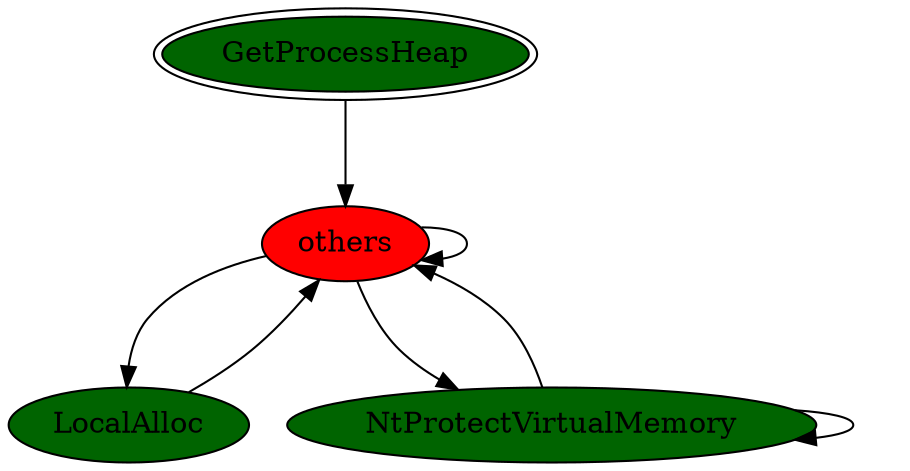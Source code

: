 digraph "./REPORTS/6834/API_PER_CATEGORY/LocalAlloc.exe_268_Memory Management_API_per_Category_Transition_Matrix" {
	GetProcessHeap [label=GetProcessHeap fillcolor=darkgreen peripheries=2 style=filled]
	others [label=others fillcolor=red style=filled]
	GetProcessHeap -> others [label=1.0 fontcolor=white]
	others -> others [label=0.977 fontcolor=white]
	LocalAlloc [label=LocalAlloc fillcolor=darkgreen style=filled]
	others -> LocalAlloc [label=0.0115 fontcolor=white]
	NtProtectVirtualMemory [label=NtProtectVirtualMemory fillcolor=darkgreen style=filled]
	others -> NtProtectVirtualMemory [label=0.0115 fontcolor=white]
	LocalAlloc -> others [label=1.0 fontcolor=white]
	NtProtectVirtualMemory -> others [label=0.5 fontcolor=white]
	NtProtectVirtualMemory -> NtProtectVirtualMemory [label=0.5 fontcolor=white]
}
